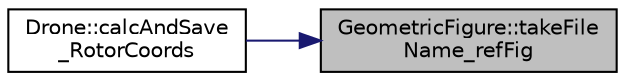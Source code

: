 digraph "GeometricFigure::takeFileName_refFig"
{
 // LATEX_PDF_SIZE
  edge [fontname="Helvetica",fontsize="10",labelfontname="Helvetica",labelfontsize="10"];
  node [fontname="Helvetica",fontsize="10",shape=record];
  rankdir="RL";
  Node1 [label="GeometricFigure::takeFile\lName_refFig",height=0.2,width=0.4,color="black", fillcolor="grey75", style="filled", fontcolor="black",tooltip="Funkcja zwraca zapisaną nazwe pliku wzorcowego obiektu."];
  Node1 -> Node2 [dir="back",color="midnightblue",fontsize="10",style="solid",fontname="Helvetica"];
  Node2 [label="Drone::calcAndSave\l_RotorCoords",height=0.2,width=0.4,color="black", fillcolor="white", style="filled",URL="$class_drone.html#a1066d32282694e4f58db5dfe3ad03ba1",tooltip="Funkcja oblicza i zapisuje współrzędne globalne rotora do plików."];
}

